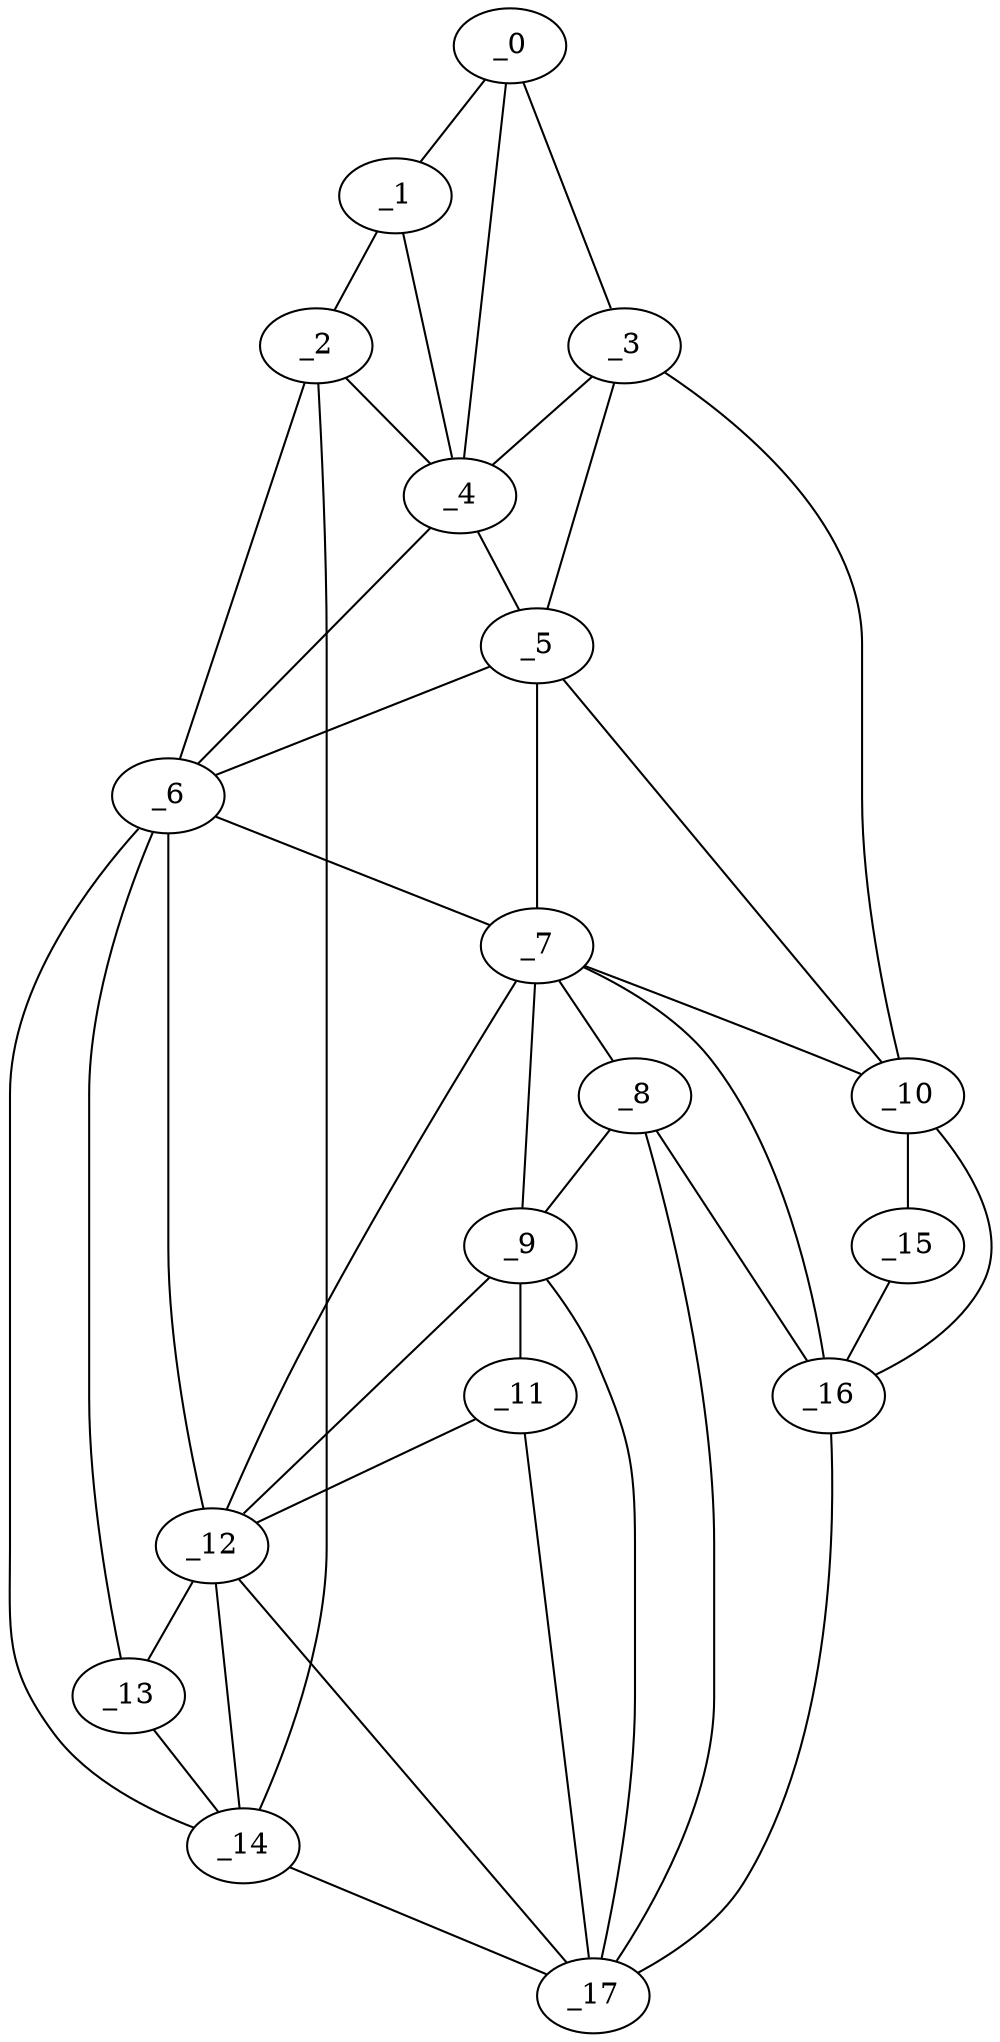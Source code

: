 graph "obj5__200.gxl" {
	_0	 [x=37,
		y=47];
	_1	 [x=37,
		y=59];
	_0 -- _1	 [valence=1];
	_3	 [x=43,
		y=27];
	_0 -- _3	 [valence=1];
	_4	 [x=52,
		y=65];
	_0 -- _4	 [valence=1];
	_2	 [x=37,
		y=113];
	_1 -- _2	 [valence=1];
	_1 -- _4	 [valence=2];
	_2 -- _4	 [valence=2];
	_6	 [x=67,
		y=110];
	_2 -- _6	 [valence=1];
	_14	 [x=93,
		y=112];
	_2 -- _14	 [valence=1];
	_3 -- _4	 [valence=2];
	_5	 [x=64,
		y=68];
	_3 -- _5	 [valence=2];
	_10	 [x=89,
		y=28];
	_3 -- _10	 [valence=1];
	_4 -- _5	 [valence=1];
	_4 -- _6	 [valence=2];
	_5 -- _6	 [valence=2];
	_7	 [x=72,
		y=68];
	_5 -- _7	 [valence=2];
	_5 -- _10	 [valence=2];
	_6 -- _7	 [valence=2];
	_12	 [x=91,
		y=90];
	_6 -- _12	 [valence=2];
	_13	 [x=91,
		y=96];
	_6 -- _13	 [valence=1];
	_6 -- _14	 [valence=1];
	_8	 [x=81,
		y=66];
	_7 -- _8	 [valence=1];
	_9	 [x=83,
		y=69];
	_7 -- _9	 [valence=2];
	_7 -- _10	 [valence=2];
	_7 -- _12	 [valence=1];
	_16	 [x=94,
		y=48];
	_7 -- _16	 [valence=1];
	_8 -- _9	 [valence=2];
	_8 -- _16	 [valence=2];
	_17	 [x=94,
		y=59];
	_8 -- _17	 [valence=1];
	_11	 [x=91,
		y=74];
	_9 -- _11	 [valence=2];
	_9 -- _12	 [valence=2];
	_9 -- _17	 [valence=1];
	_15	 [x=94,
		y=36];
	_10 -- _15	 [valence=1];
	_10 -- _16	 [valence=2];
	_11 -- _12	 [valence=1];
	_11 -- _17	 [valence=2];
	_12 -- _13	 [valence=2];
	_12 -- _14	 [valence=1];
	_12 -- _17	 [valence=2];
	_13 -- _14	 [valence=2];
	_14 -- _17	 [valence=1];
	_15 -- _16	 [valence=1];
	_16 -- _17	 [valence=1];
}

